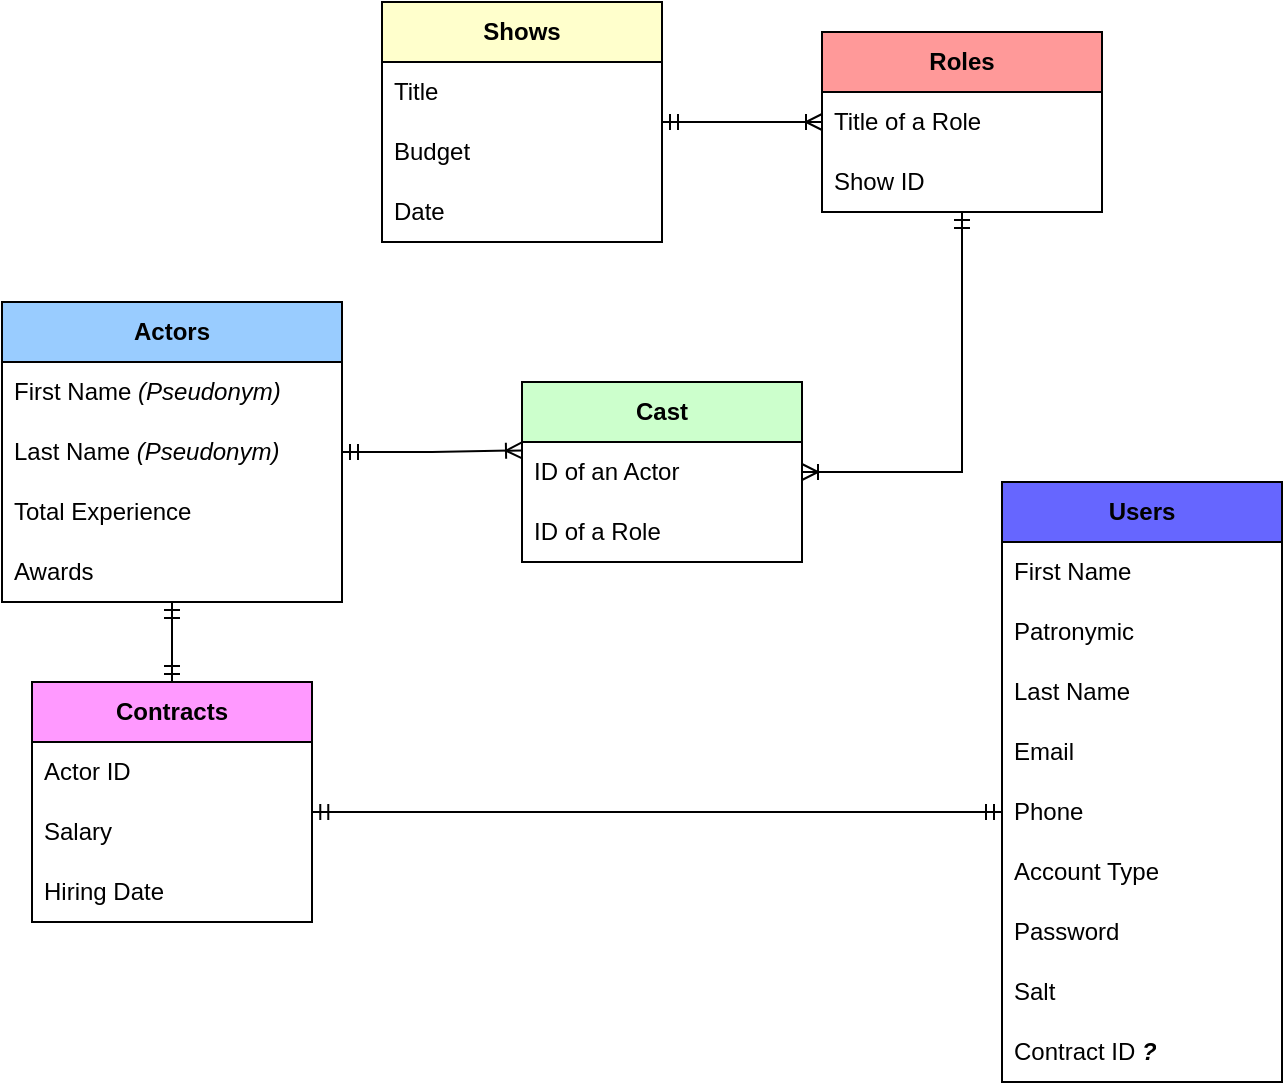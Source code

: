 <mxfile version="22.1.11" type="device">
  <diagram name="Page-1" id="7tPzyzHj8eEYOgjrnA0t">
    <mxGraphModel dx="1276" dy="614" grid="1" gridSize="10" guides="1" tooltips="1" connect="1" arrows="1" fold="1" page="1" pageScale="1" pageWidth="850" pageHeight="1100" math="0" shadow="0">
      <root>
        <mxCell id="0" />
        <mxCell id="1" parent="0" />
        <mxCell id="2nYN0ZPxHMklyD77miOb-44" style="edgeStyle=orthogonalEdgeStyle;rounded=0;orthogonalLoop=1;jettySize=auto;html=1;entryX=0.5;entryY=0;entryDx=0;entryDy=0;endArrow=ERmandOne;endFill=0;startArrow=ERmandOne;startFill=0;" edge="1" parent="1" source="2nYN0ZPxHMklyD77miOb-3" target="2nYN0ZPxHMklyD77miOb-23">
          <mxGeometry relative="1" as="geometry" />
        </mxCell>
        <mxCell id="2nYN0ZPxHMklyD77miOb-3" value="&lt;b&gt;Actors&lt;/b&gt;" style="swimlane;fontStyle=0;childLayout=stackLayout;horizontal=1;startSize=30;horizontalStack=0;resizeParent=1;resizeParentMax=0;resizeLast=0;collapsible=1;marginBottom=0;whiteSpace=wrap;html=1;fillColor=#99CCFF;" vertex="1" parent="1">
          <mxGeometry x="120" y="220" width="170" height="150" as="geometry" />
        </mxCell>
        <mxCell id="2nYN0ZPxHMklyD77miOb-4" value="First Name &lt;i&gt;(Pseudonym)&lt;/i&gt;" style="text;strokeColor=none;fillColor=none;align=left;verticalAlign=middle;spacingLeft=4;spacingRight=4;overflow=hidden;points=[[0,0.5],[1,0.5]];portConstraint=eastwest;rotatable=0;whiteSpace=wrap;html=1;" vertex="1" parent="2nYN0ZPxHMklyD77miOb-3">
          <mxGeometry y="30" width="170" height="30" as="geometry" />
        </mxCell>
        <mxCell id="2nYN0ZPxHMklyD77miOb-5" value="Last Name&amp;nbsp;&lt;span style=&quot;border-color: var(--border-color);&quot;&gt;&lt;i&gt;(Pseudonym)&lt;/i&gt;&lt;/span&gt;" style="text;strokeColor=none;fillColor=none;align=left;verticalAlign=middle;spacingLeft=4;spacingRight=4;overflow=hidden;points=[[0,0.5],[1,0.5]];portConstraint=eastwest;rotatable=0;whiteSpace=wrap;html=1;" vertex="1" parent="2nYN0ZPxHMklyD77miOb-3">
          <mxGeometry y="60" width="170" height="30" as="geometry" />
        </mxCell>
        <mxCell id="2nYN0ZPxHMklyD77miOb-6" value="Total Experience" style="text;strokeColor=none;fillColor=none;align=left;verticalAlign=middle;spacingLeft=4;spacingRight=4;overflow=hidden;points=[[0,0.5],[1,0.5]];portConstraint=eastwest;rotatable=0;whiteSpace=wrap;html=1;" vertex="1" parent="2nYN0ZPxHMklyD77miOb-3">
          <mxGeometry y="90" width="170" height="30" as="geometry" />
        </mxCell>
        <mxCell id="2nYN0ZPxHMklyD77miOb-35" value="Awards" style="text;strokeColor=none;fillColor=none;align=left;verticalAlign=middle;spacingLeft=4;spacingRight=4;overflow=hidden;points=[[0,0.5],[1,0.5]];portConstraint=eastwest;rotatable=0;whiteSpace=wrap;html=1;" vertex="1" parent="2nYN0ZPxHMklyD77miOb-3">
          <mxGeometry y="120" width="170" height="30" as="geometry" />
        </mxCell>
        <mxCell id="2nYN0ZPxHMklyD77miOb-7" value="&lt;b&gt;Users&lt;/b&gt;" style="swimlane;fontStyle=0;childLayout=stackLayout;horizontal=1;startSize=30;horizontalStack=0;resizeParent=1;resizeParentMax=0;resizeLast=0;collapsible=1;marginBottom=0;whiteSpace=wrap;html=1;fillColor=#6666FF;" vertex="1" parent="1">
          <mxGeometry x="620" y="310" width="140" height="300" as="geometry" />
        </mxCell>
        <mxCell id="2nYN0ZPxHMklyD77miOb-8" value="First Name&amp;nbsp;" style="text;strokeColor=none;fillColor=none;align=left;verticalAlign=middle;spacingLeft=4;spacingRight=4;overflow=hidden;points=[[0,0.5],[1,0.5]];portConstraint=eastwest;rotatable=0;whiteSpace=wrap;html=1;" vertex="1" parent="2nYN0ZPxHMklyD77miOb-7">
          <mxGeometry y="30" width="140" height="30" as="geometry" />
        </mxCell>
        <mxCell id="2nYN0ZPxHMklyD77miOb-36" value="Patronymic" style="text;strokeColor=none;fillColor=none;align=left;verticalAlign=middle;spacingLeft=4;spacingRight=4;overflow=hidden;points=[[0,0.5],[1,0.5]];portConstraint=eastwest;rotatable=0;whiteSpace=wrap;html=1;" vertex="1" parent="2nYN0ZPxHMklyD77miOb-7">
          <mxGeometry y="60" width="140" height="30" as="geometry" />
        </mxCell>
        <mxCell id="2nYN0ZPxHMklyD77miOb-9" value="Last Name" style="text;strokeColor=none;fillColor=none;align=left;verticalAlign=middle;spacingLeft=4;spacingRight=4;overflow=hidden;points=[[0,0.5],[1,0.5]];portConstraint=eastwest;rotatable=0;whiteSpace=wrap;html=1;" vertex="1" parent="2nYN0ZPxHMklyD77miOb-7">
          <mxGeometry y="90" width="140" height="30" as="geometry" />
        </mxCell>
        <mxCell id="2nYN0ZPxHMklyD77miOb-10" value="Email" style="text;strokeColor=none;fillColor=none;align=left;verticalAlign=middle;spacingLeft=4;spacingRight=4;overflow=hidden;points=[[0,0.5],[1,0.5]];portConstraint=eastwest;rotatable=0;whiteSpace=wrap;html=1;" vertex="1" parent="2nYN0ZPxHMklyD77miOb-7">
          <mxGeometry y="120" width="140" height="30" as="geometry" />
        </mxCell>
        <mxCell id="2nYN0ZPxHMklyD77miOb-37" value="Phone" style="text;strokeColor=none;fillColor=none;align=left;verticalAlign=middle;spacingLeft=4;spacingRight=4;overflow=hidden;points=[[0,0.5],[1,0.5]];portConstraint=eastwest;rotatable=0;whiteSpace=wrap;html=1;" vertex="1" parent="2nYN0ZPxHMklyD77miOb-7">
          <mxGeometry y="150" width="140" height="30" as="geometry" />
        </mxCell>
        <mxCell id="2nYN0ZPxHMklyD77miOb-39" value="Account Type" style="text;strokeColor=none;fillColor=none;align=left;verticalAlign=middle;spacingLeft=4;spacingRight=4;overflow=hidden;points=[[0,0.5],[1,0.5]];portConstraint=eastwest;rotatable=0;whiteSpace=wrap;html=1;" vertex="1" parent="2nYN0ZPxHMklyD77miOb-7">
          <mxGeometry y="180" width="140" height="30" as="geometry" />
        </mxCell>
        <mxCell id="2nYN0ZPxHMklyD77miOb-40" value="Password" style="text;strokeColor=none;fillColor=none;align=left;verticalAlign=middle;spacingLeft=4;spacingRight=4;overflow=hidden;points=[[0,0.5],[1,0.5]];portConstraint=eastwest;rotatable=0;whiteSpace=wrap;html=1;" vertex="1" parent="2nYN0ZPxHMklyD77miOb-7">
          <mxGeometry y="210" width="140" height="30" as="geometry" />
        </mxCell>
        <mxCell id="2nYN0ZPxHMklyD77miOb-41" value="Salt" style="text;strokeColor=none;fillColor=none;align=left;verticalAlign=middle;spacingLeft=4;spacingRight=4;overflow=hidden;points=[[0,0.5],[1,0.5]];portConstraint=eastwest;rotatable=0;whiteSpace=wrap;html=1;" vertex="1" parent="2nYN0ZPxHMklyD77miOb-7">
          <mxGeometry y="240" width="140" height="30" as="geometry" />
        </mxCell>
        <mxCell id="2nYN0ZPxHMklyD77miOb-38" value="Contract ID &lt;b&gt;&lt;i&gt;?&lt;/i&gt;&lt;/b&gt;" style="text;strokeColor=none;fillColor=none;align=left;verticalAlign=middle;spacingLeft=4;spacingRight=4;overflow=hidden;points=[[0,0.5],[1,0.5]];portConstraint=eastwest;rotatable=0;whiteSpace=wrap;html=1;" vertex="1" parent="2nYN0ZPxHMklyD77miOb-7">
          <mxGeometry y="270" width="140" height="30" as="geometry" />
        </mxCell>
        <mxCell id="2nYN0ZPxHMklyD77miOb-11" value="&lt;b&gt;Shows&lt;/b&gt;" style="swimlane;fontStyle=0;childLayout=stackLayout;horizontal=1;startSize=30;horizontalStack=0;resizeParent=1;resizeParentMax=0;resizeLast=0;collapsible=1;marginBottom=0;whiteSpace=wrap;html=1;fillColor=#FFFFCC;" vertex="1" parent="1">
          <mxGeometry x="310" y="70" width="140" height="120" as="geometry" />
        </mxCell>
        <mxCell id="2nYN0ZPxHMklyD77miOb-12" value="Title" style="text;strokeColor=none;fillColor=none;align=left;verticalAlign=middle;spacingLeft=4;spacingRight=4;overflow=hidden;points=[[0,0.5],[1,0.5]];portConstraint=eastwest;rotatable=0;whiteSpace=wrap;html=1;" vertex="1" parent="2nYN0ZPxHMklyD77miOb-11">
          <mxGeometry y="30" width="140" height="30" as="geometry" />
        </mxCell>
        <mxCell id="2nYN0ZPxHMklyD77miOb-13" value="Budget" style="text;strokeColor=none;fillColor=none;align=left;verticalAlign=middle;spacingLeft=4;spacingRight=4;overflow=hidden;points=[[0,0.5],[1,0.5]];portConstraint=eastwest;rotatable=0;whiteSpace=wrap;html=1;" vertex="1" parent="2nYN0ZPxHMklyD77miOb-11">
          <mxGeometry y="60" width="140" height="30" as="geometry" />
        </mxCell>
        <mxCell id="2nYN0ZPxHMklyD77miOb-14" value="Date" style="text;strokeColor=none;fillColor=none;align=left;verticalAlign=middle;spacingLeft=4;spacingRight=4;overflow=hidden;points=[[0,0.5],[1,0.5]];portConstraint=eastwest;rotatable=0;whiteSpace=wrap;html=1;" vertex="1" parent="2nYN0ZPxHMklyD77miOb-11">
          <mxGeometry y="90" width="140" height="30" as="geometry" />
        </mxCell>
        <mxCell id="2nYN0ZPxHMklyD77miOb-23" value="&lt;b&gt;Contracts&lt;/b&gt;" style="swimlane;fontStyle=0;childLayout=stackLayout;horizontal=1;startSize=30;horizontalStack=0;resizeParent=1;resizeParentMax=0;resizeLast=0;collapsible=1;marginBottom=0;whiteSpace=wrap;html=1;fillColor=#FF99FF;" vertex="1" parent="1">
          <mxGeometry x="135" y="410" width="140" height="120" as="geometry" />
        </mxCell>
        <mxCell id="2nYN0ZPxHMklyD77miOb-24" value="Actor ID" style="text;strokeColor=none;fillColor=none;align=left;verticalAlign=middle;spacingLeft=4;spacingRight=4;overflow=hidden;points=[[0,0.5],[1,0.5]];portConstraint=eastwest;rotatable=0;whiteSpace=wrap;html=1;" vertex="1" parent="2nYN0ZPxHMklyD77miOb-23">
          <mxGeometry y="30" width="140" height="30" as="geometry" />
        </mxCell>
        <mxCell id="2nYN0ZPxHMklyD77miOb-25" value="Salary" style="text;strokeColor=none;fillColor=none;align=left;verticalAlign=middle;spacingLeft=4;spacingRight=4;overflow=hidden;points=[[0,0.5],[1,0.5]];portConstraint=eastwest;rotatable=0;whiteSpace=wrap;html=1;" vertex="1" parent="2nYN0ZPxHMklyD77miOb-23">
          <mxGeometry y="60" width="140" height="30" as="geometry" />
        </mxCell>
        <mxCell id="2nYN0ZPxHMklyD77miOb-26" value="Hiring Date" style="text;strokeColor=none;fillColor=none;align=left;verticalAlign=middle;spacingLeft=4;spacingRight=4;overflow=hidden;points=[[0,0.5],[1,0.5]];portConstraint=eastwest;rotatable=0;whiteSpace=wrap;html=1;" vertex="1" parent="2nYN0ZPxHMklyD77miOb-23">
          <mxGeometry y="90" width="140" height="30" as="geometry" />
        </mxCell>
        <mxCell id="2nYN0ZPxHMklyD77miOb-47" style="edgeStyle=orthogonalEdgeStyle;rounded=0;orthogonalLoop=1;jettySize=auto;html=1;endArrow=ERmandOne;endFill=0;startArrow=ERoneToMany;startFill=0;" edge="1" parent="1" source="2nYN0ZPxHMklyD77miOb-27" target="2nYN0ZPxHMklyD77miOb-11">
          <mxGeometry relative="1" as="geometry" />
        </mxCell>
        <mxCell id="2nYN0ZPxHMklyD77miOb-27" value="&lt;b&gt;Roles&lt;/b&gt;" style="swimlane;fontStyle=0;childLayout=stackLayout;horizontal=1;startSize=30;horizontalStack=0;resizeParent=1;resizeParentMax=0;resizeLast=0;collapsible=1;marginBottom=0;whiteSpace=wrap;html=1;fillColor=#FF9999;" vertex="1" parent="1">
          <mxGeometry x="530" y="85" width="140" height="90" as="geometry" />
        </mxCell>
        <mxCell id="2nYN0ZPxHMklyD77miOb-28" value="Title of a Role" style="text;strokeColor=none;fillColor=none;align=left;verticalAlign=middle;spacingLeft=4;spacingRight=4;overflow=hidden;points=[[0,0.5],[1,0.5]];portConstraint=eastwest;rotatable=0;whiteSpace=wrap;html=1;" vertex="1" parent="2nYN0ZPxHMklyD77miOb-27">
          <mxGeometry y="30" width="140" height="30" as="geometry" />
        </mxCell>
        <mxCell id="2nYN0ZPxHMklyD77miOb-29" value="Show ID" style="text;strokeColor=none;fillColor=none;align=left;verticalAlign=middle;spacingLeft=4;spacingRight=4;overflow=hidden;points=[[0,0.5],[1,0.5]];portConstraint=eastwest;rotatable=0;whiteSpace=wrap;html=1;" vertex="1" parent="2nYN0ZPxHMklyD77miOb-27">
          <mxGeometry y="60" width="140" height="30" as="geometry" />
        </mxCell>
        <mxCell id="2nYN0ZPxHMklyD77miOb-46" style="edgeStyle=orthogonalEdgeStyle;rounded=0;orthogonalLoop=1;jettySize=auto;html=1;endArrow=ERmandOne;endFill=0;startArrow=ERoneToMany;startFill=0;" edge="1" parent="1" source="2nYN0ZPxHMklyD77miOb-31" target="2nYN0ZPxHMklyD77miOb-27">
          <mxGeometry relative="1" as="geometry" />
        </mxCell>
        <mxCell id="2nYN0ZPxHMklyD77miOb-31" value="&lt;b&gt;Cast&lt;/b&gt;" style="swimlane;fontStyle=0;childLayout=stackLayout;horizontal=1;startSize=30;horizontalStack=0;resizeParent=1;resizeParentMax=0;resizeLast=0;collapsible=1;marginBottom=0;whiteSpace=wrap;html=1;fillColor=#CCFFCC;" vertex="1" parent="1">
          <mxGeometry x="380" y="260" width="140" height="90" as="geometry" />
        </mxCell>
        <mxCell id="2nYN0ZPxHMklyD77miOb-32" value="ID of an Actor" style="text;strokeColor=none;fillColor=none;align=left;verticalAlign=middle;spacingLeft=4;spacingRight=4;overflow=hidden;points=[[0,0.5],[1,0.5]];portConstraint=eastwest;rotatable=0;whiteSpace=wrap;html=1;" vertex="1" parent="2nYN0ZPxHMklyD77miOb-31">
          <mxGeometry y="30" width="140" height="30" as="geometry" />
        </mxCell>
        <mxCell id="2nYN0ZPxHMklyD77miOb-33" value="ID of a Role" style="text;strokeColor=none;fillColor=none;align=left;verticalAlign=middle;spacingLeft=4;spacingRight=4;overflow=hidden;points=[[0,0.5],[1,0.5]];portConstraint=eastwest;rotatable=0;whiteSpace=wrap;html=1;" vertex="1" parent="2nYN0ZPxHMklyD77miOb-31">
          <mxGeometry y="60" width="140" height="30" as="geometry" />
        </mxCell>
        <mxCell id="2nYN0ZPxHMklyD77miOb-43" style="edgeStyle=orthogonalEdgeStyle;rounded=0;orthogonalLoop=1;jettySize=auto;html=1;endArrow=ERmandOne;endFill=0;startArrow=ERmandOne;startFill=0;entryX=1.001;entryY=0.167;entryDx=0;entryDy=0;entryPerimeter=0;" edge="1" parent="1" source="2nYN0ZPxHMklyD77miOb-37" target="2nYN0ZPxHMklyD77miOb-25">
          <mxGeometry relative="1" as="geometry">
            <mxPoint x="400" y="475" as="targetPoint" />
          </mxGeometry>
        </mxCell>
        <mxCell id="2nYN0ZPxHMklyD77miOb-45" style="edgeStyle=orthogonalEdgeStyle;rounded=0;orthogonalLoop=1;jettySize=auto;html=1;entryX=0;entryY=0.14;entryDx=0;entryDy=0;entryPerimeter=0;startArrow=ERmandOne;startFill=0;endArrow=ERoneToMany;endFill=0;" edge="1" parent="1" source="2nYN0ZPxHMklyD77miOb-5" target="2nYN0ZPxHMklyD77miOb-32">
          <mxGeometry relative="1" as="geometry" />
        </mxCell>
      </root>
    </mxGraphModel>
  </diagram>
</mxfile>
